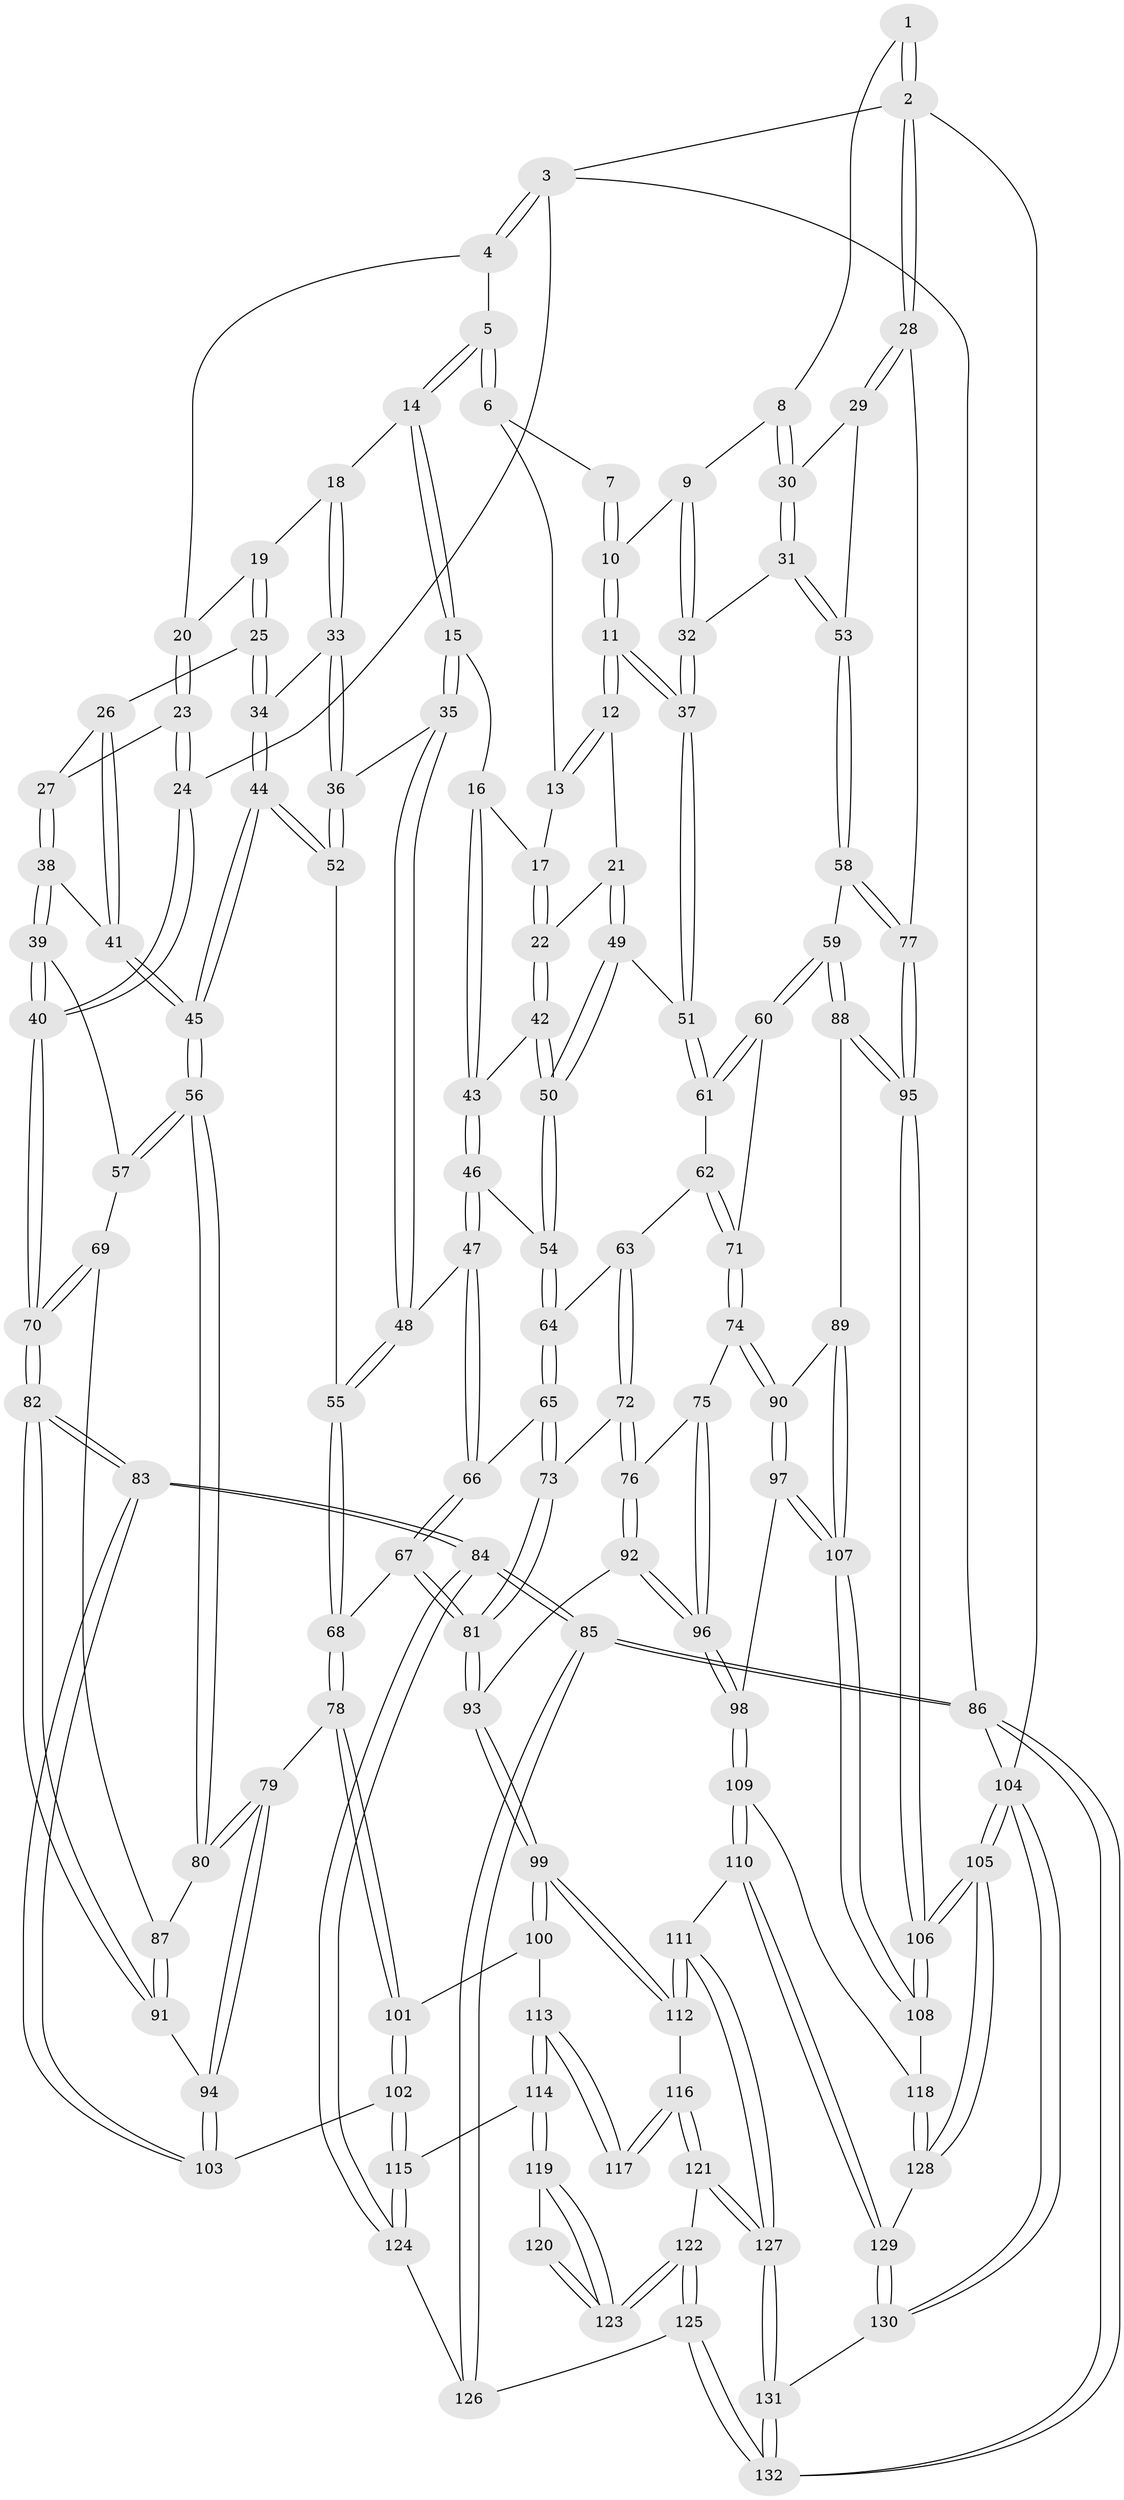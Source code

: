 // coarse degree distribution, {4: 0.5194805194805194, 5: 0.3116883116883117, 3: 0.1038961038961039, 6: 0.05194805194805195, 2: 0.012987012987012988}
// Generated by graph-tools (version 1.1) at 2025/24/03/03/25 07:24:40]
// undirected, 132 vertices, 327 edges
graph export_dot {
graph [start="1"]
  node [color=gray90,style=filled];
  1 [pos="+0.8683359131081597+0"];
  2 [pos="+1+0"];
  3 [pos="+0+0"];
  4 [pos="+0.08929156831085178+0"];
  5 [pos="+0.15828646212524428+0"];
  6 [pos="+0.5345556419379013+0"];
  7 [pos="+0.6276221009989786+0"];
  8 [pos="+0.8625194225694731+0.0011435550319083482"];
  9 [pos="+0.8551104576056111+0.016208347256360577"];
  10 [pos="+0.6920993265970206+0.072673718933738"];
  11 [pos="+0.6753696514432577+0.11372998322261611"];
  12 [pos="+0.5789985697990268+0.021831484128958703"];
  13 [pos="+0.5289869778701806+0"];
  14 [pos="+0.2861173829235983+0.05104151521333001"];
  15 [pos="+0.358565765001819+0.09366710810529326"];
  16 [pos="+0.37575353381365184+0.09125808156715241"];
  17 [pos="+0.47324767079917934+0"];
  18 [pos="+0.270346806223347+0.06610198699321511"];
  19 [pos="+0.16472589329094456+0.07337970704057184"];
  20 [pos="+0.13154991384653816+0.0157427230296685"];
  21 [pos="+0.5479701635600721+0.12478708529490017"];
  22 [pos="+0.5136349037504186+0.12154611283333804"];
  23 [pos="+0.09954770226685783+0.0944489095000483"];
  24 [pos="+0+0"];
  25 [pos="+0.17022271061631888+0.13212478365374378"];
  26 [pos="+0.14916303041587062+0.13555033712235137"];
  27 [pos="+0.10390917301305866+0.13233479614753194"];
  28 [pos="+1+0.11496509982403984"];
  29 [pos="+1+0.11541609463583334"];
  30 [pos="+1+0.10906075765757249"];
  31 [pos="+0.8521216748264011+0.1905253574693779"];
  32 [pos="+0.8324139905990824+0.1686853732744687"];
  33 [pos="+0.23022971619035432+0.1248785886462751"];
  34 [pos="+0.1919481719387128+0.14395136022168076"];
  35 [pos="+0.332410429716504+0.15829502508342733"];
  36 [pos="+0.2874367938146409+0.18542419119813114"];
  37 [pos="+0.6704696830100128+0.17666907464067697"];
  38 [pos="+0.07091921168578331+0.15891663930112562"];
  39 [pos="+0.01048063409394887+0.1736071380286917"];
  40 [pos="+0+0.03273037251127691"];
  41 [pos="+0.12866832111936705+0.21072900003264422"];
  42 [pos="+0.46167437306415116+0.1464993288724922"];
  43 [pos="+0.4539896062898483+0.1487903255865417"];
  44 [pos="+0.20594514791021712+0.297669838409769"];
  45 [pos="+0.18742041462460804+0.31035022260394557"];
  46 [pos="+0.4360567705721373+0.2448859058019279"];
  47 [pos="+0.4332201634976705+0.2479436845296587"];
  48 [pos="+0.3879735160329528+0.26386493825758134"];
  49 [pos="+0.6347106860178526+0.18157846408430492"];
  50 [pos="+0.5654667159906729+0.24739347822934546"];
  51 [pos="+0.6694711357205345+0.17761310541849354"];
  52 [pos="+0.23085756844485478+0.2919383910904609"];
  53 [pos="+0.889244304073285+0.28228263782845897"];
  54 [pos="+0.5622295605829604+0.2516545158715415"];
  55 [pos="+0.3413468112884129+0.31048434703526817"];
  56 [pos="+0.16315569956426118+0.3370806495338558"];
  57 [pos="+0.08080767479377589+0.297829734975818"];
  58 [pos="+0.9027031315831163+0.3449934807187593"];
  59 [pos="+0.8820340788715992+0.36288104275692656"];
  60 [pos="+0.8204074129396147+0.35796314406038826"];
  61 [pos="+0.6927798886535043+0.2683659338900301"];
  62 [pos="+0.6550344281860456+0.3337165328070977"];
  63 [pos="+0.6306695765964075+0.34283480529367516"];
  64 [pos="+0.5610431662384909+0.31280409309129753"];
  65 [pos="+0.52708713074017+0.3503816999476102"];
  66 [pos="+0.4954185673664928+0.3564552808010826"];
  67 [pos="+0.42838918562364897+0.4256386230462767"];
  68 [pos="+0.3774157801192418+0.3891532631323854"];
  69 [pos="+0+0.3389907306919918"];
  70 [pos="+0+0.3481511113561669"];
  71 [pos="+0.7142675755601288+0.4027384243263501"];
  72 [pos="+0.6111242073817299+0.4251033571899861"];
  73 [pos="+0.5739329824020187+0.4166156630847525"];
  74 [pos="+0.6822342807974747+0.45060727161859865"];
  75 [pos="+0.6440466784826238+0.45301890376785964"];
  76 [pos="+0.6239893503923202+0.43964735631405777"];
  77 [pos="+1+0.36331055548528324"];
  78 [pos="+0.22995431622940152+0.48553134896241845"];
  79 [pos="+0.2104523718135215+0.4738388679000373"];
  80 [pos="+0.16139248887735647+0.3515758528858392"];
  81 [pos="+0.4527880555839077+0.5175374701380632"];
  82 [pos="+0+0.4548238675079144"];
  83 [pos="+0+0.6480543104662881"];
  84 [pos="+0+0.7172396986916081"];
  85 [pos="+0+1"];
  86 [pos="+0+1"];
  87 [pos="+0.07992765208909623+0.4041151885237337"];
  88 [pos="+0.8564654424855213+0.4979326285178297"];
  89 [pos="+0.819461676650172+0.5296777633113205"];
  90 [pos="+0.7517316835633995+0.5402400577056119"];
  91 [pos="+0.029457160549353618+0.4643999771076198"];
  92 [pos="+0.4859721686258746+0.5502925778490929"];
  93 [pos="+0.45271743639516165+0.5393943507980657"];
  94 [pos="+0.08857650547814015+0.5657257601399565"];
  95 [pos="+1+0.7914601810927089"];
  96 [pos="+0.5904781627202949+0.6011671882631533"];
  97 [pos="+0.6530392644588304+0.6451879409719335"];
  98 [pos="+0.6368238782675548+0.6521137866664689"];
  99 [pos="+0.3942242892561564+0.5860269371154999"];
  100 [pos="+0.3234779601886937+0.578707043172958"];
  101 [pos="+0.2905234089894118+0.5661098250335885"];
  102 [pos="+0.14192699659477886+0.6975243679885317"];
  103 [pos="+0.08182718242082583+0.5859981548977697"];
  104 [pos="+1+1"];
  105 [pos="+1+1"];
  106 [pos="+1+0.8030377387061387"];
  107 [pos="+0.8463936055904931+0.696986145170522"];
  108 [pos="+0.8549932634851969+0.7069596974892937"];
  109 [pos="+0.6213459363477765+0.7194139936518716"];
  110 [pos="+0.5944827724869257+0.7514560197817435"];
  111 [pos="+0.45064936603849565+0.7748053028788943"];
  112 [pos="+0.4163842963266647+0.7381084680314322"];
  113 [pos="+0.2864593394028623+0.6857741602006027"];
  114 [pos="+0.212757423448665+0.751614575413557"];
  115 [pos="+0.14149057356205455+0.7102436332897468"];
  116 [pos="+0.35732489522856675+0.7497461985591403"];
  117 [pos="+0.35078767000979927+0.7500394525921353"];
  118 [pos="+0.7652806342246192+0.8006015293718842"];
  119 [pos="+0.2148802935852565+0.7539389004327716"];
  120 [pos="+0.3430042942971103+0.7521651883132321"];
  121 [pos="+0.2937528389772999+0.8975729508040912"];
  122 [pos="+0.2556910311943622+0.9015810578478142"];
  123 [pos="+0.25228475033895037+0.8766330980447522"];
  124 [pos="+0.11733778350949345+0.7311612402354581"];
  125 [pos="+0.23378224632609132+0.926597302041625"];
  126 [pos="+0.09139791700698817+0.8264824256211797"];
  127 [pos="+0.42237078681570717+0.8986097481752412"];
  128 [pos="+0.7699900724386249+0.8365813003674055"];
  129 [pos="+0.6479656404593279+1"];
  130 [pos="+0.6285837949298073+1"];
  131 [pos="+0.5650399591536535+1"];
  132 [pos="+0.1129635859482728+1"];
  1 -- 2;
  1 -- 2;
  1 -- 8;
  2 -- 3;
  2 -- 28;
  2 -- 28;
  2 -- 104;
  3 -- 4;
  3 -- 4;
  3 -- 24;
  3 -- 86;
  4 -- 5;
  4 -- 20;
  5 -- 6;
  5 -- 6;
  5 -- 14;
  5 -- 14;
  6 -- 7;
  6 -- 13;
  7 -- 10;
  7 -- 10;
  8 -- 9;
  8 -- 30;
  8 -- 30;
  9 -- 10;
  9 -- 32;
  9 -- 32;
  10 -- 11;
  10 -- 11;
  11 -- 12;
  11 -- 12;
  11 -- 37;
  11 -- 37;
  12 -- 13;
  12 -- 13;
  12 -- 21;
  13 -- 17;
  14 -- 15;
  14 -- 15;
  14 -- 18;
  15 -- 16;
  15 -- 35;
  15 -- 35;
  16 -- 17;
  16 -- 43;
  16 -- 43;
  17 -- 22;
  17 -- 22;
  18 -- 19;
  18 -- 33;
  18 -- 33;
  19 -- 20;
  19 -- 25;
  19 -- 25;
  20 -- 23;
  20 -- 23;
  21 -- 22;
  21 -- 49;
  21 -- 49;
  22 -- 42;
  22 -- 42;
  23 -- 24;
  23 -- 24;
  23 -- 27;
  24 -- 40;
  24 -- 40;
  25 -- 26;
  25 -- 34;
  25 -- 34;
  26 -- 27;
  26 -- 41;
  26 -- 41;
  27 -- 38;
  27 -- 38;
  28 -- 29;
  28 -- 29;
  28 -- 77;
  29 -- 30;
  29 -- 53;
  30 -- 31;
  30 -- 31;
  31 -- 32;
  31 -- 53;
  31 -- 53;
  32 -- 37;
  32 -- 37;
  33 -- 34;
  33 -- 36;
  33 -- 36;
  34 -- 44;
  34 -- 44;
  35 -- 36;
  35 -- 48;
  35 -- 48;
  36 -- 52;
  36 -- 52;
  37 -- 51;
  37 -- 51;
  38 -- 39;
  38 -- 39;
  38 -- 41;
  39 -- 40;
  39 -- 40;
  39 -- 57;
  40 -- 70;
  40 -- 70;
  41 -- 45;
  41 -- 45;
  42 -- 43;
  42 -- 50;
  42 -- 50;
  43 -- 46;
  43 -- 46;
  44 -- 45;
  44 -- 45;
  44 -- 52;
  44 -- 52;
  45 -- 56;
  45 -- 56;
  46 -- 47;
  46 -- 47;
  46 -- 54;
  47 -- 48;
  47 -- 66;
  47 -- 66;
  48 -- 55;
  48 -- 55;
  49 -- 50;
  49 -- 50;
  49 -- 51;
  50 -- 54;
  50 -- 54;
  51 -- 61;
  51 -- 61;
  52 -- 55;
  53 -- 58;
  53 -- 58;
  54 -- 64;
  54 -- 64;
  55 -- 68;
  55 -- 68;
  56 -- 57;
  56 -- 57;
  56 -- 80;
  56 -- 80;
  57 -- 69;
  58 -- 59;
  58 -- 77;
  58 -- 77;
  59 -- 60;
  59 -- 60;
  59 -- 88;
  59 -- 88;
  60 -- 61;
  60 -- 61;
  60 -- 71;
  61 -- 62;
  62 -- 63;
  62 -- 71;
  62 -- 71;
  63 -- 64;
  63 -- 72;
  63 -- 72;
  64 -- 65;
  64 -- 65;
  65 -- 66;
  65 -- 73;
  65 -- 73;
  66 -- 67;
  66 -- 67;
  67 -- 68;
  67 -- 81;
  67 -- 81;
  68 -- 78;
  68 -- 78;
  69 -- 70;
  69 -- 70;
  69 -- 87;
  70 -- 82;
  70 -- 82;
  71 -- 74;
  71 -- 74;
  72 -- 73;
  72 -- 76;
  72 -- 76;
  73 -- 81;
  73 -- 81;
  74 -- 75;
  74 -- 90;
  74 -- 90;
  75 -- 76;
  75 -- 96;
  75 -- 96;
  76 -- 92;
  76 -- 92;
  77 -- 95;
  77 -- 95;
  78 -- 79;
  78 -- 101;
  78 -- 101;
  79 -- 80;
  79 -- 80;
  79 -- 94;
  79 -- 94;
  80 -- 87;
  81 -- 93;
  81 -- 93;
  82 -- 83;
  82 -- 83;
  82 -- 91;
  82 -- 91;
  83 -- 84;
  83 -- 84;
  83 -- 103;
  83 -- 103;
  84 -- 85;
  84 -- 85;
  84 -- 124;
  84 -- 124;
  85 -- 86;
  85 -- 86;
  85 -- 126;
  85 -- 126;
  86 -- 132;
  86 -- 132;
  86 -- 104;
  87 -- 91;
  87 -- 91;
  88 -- 89;
  88 -- 95;
  88 -- 95;
  89 -- 90;
  89 -- 107;
  89 -- 107;
  90 -- 97;
  90 -- 97;
  91 -- 94;
  92 -- 93;
  92 -- 96;
  92 -- 96;
  93 -- 99;
  93 -- 99;
  94 -- 103;
  94 -- 103;
  95 -- 106;
  95 -- 106;
  96 -- 98;
  96 -- 98;
  97 -- 98;
  97 -- 107;
  97 -- 107;
  98 -- 109;
  98 -- 109;
  99 -- 100;
  99 -- 100;
  99 -- 112;
  99 -- 112;
  100 -- 101;
  100 -- 113;
  101 -- 102;
  101 -- 102;
  102 -- 103;
  102 -- 115;
  102 -- 115;
  104 -- 105;
  104 -- 105;
  104 -- 130;
  104 -- 130;
  105 -- 106;
  105 -- 106;
  105 -- 128;
  105 -- 128;
  106 -- 108;
  106 -- 108;
  107 -- 108;
  107 -- 108;
  108 -- 118;
  109 -- 110;
  109 -- 110;
  109 -- 118;
  110 -- 111;
  110 -- 129;
  110 -- 129;
  111 -- 112;
  111 -- 112;
  111 -- 127;
  111 -- 127;
  112 -- 116;
  113 -- 114;
  113 -- 114;
  113 -- 117;
  113 -- 117;
  114 -- 115;
  114 -- 119;
  114 -- 119;
  115 -- 124;
  115 -- 124;
  116 -- 117;
  116 -- 117;
  116 -- 121;
  116 -- 121;
  118 -- 128;
  118 -- 128;
  119 -- 120;
  119 -- 123;
  119 -- 123;
  120 -- 123;
  120 -- 123;
  121 -- 122;
  121 -- 127;
  121 -- 127;
  122 -- 123;
  122 -- 123;
  122 -- 125;
  122 -- 125;
  124 -- 126;
  125 -- 126;
  125 -- 132;
  125 -- 132;
  127 -- 131;
  127 -- 131;
  128 -- 129;
  129 -- 130;
  129 -- 130;
  130 -- 131;
  131 -- 132;
  131 -- 132;
}
